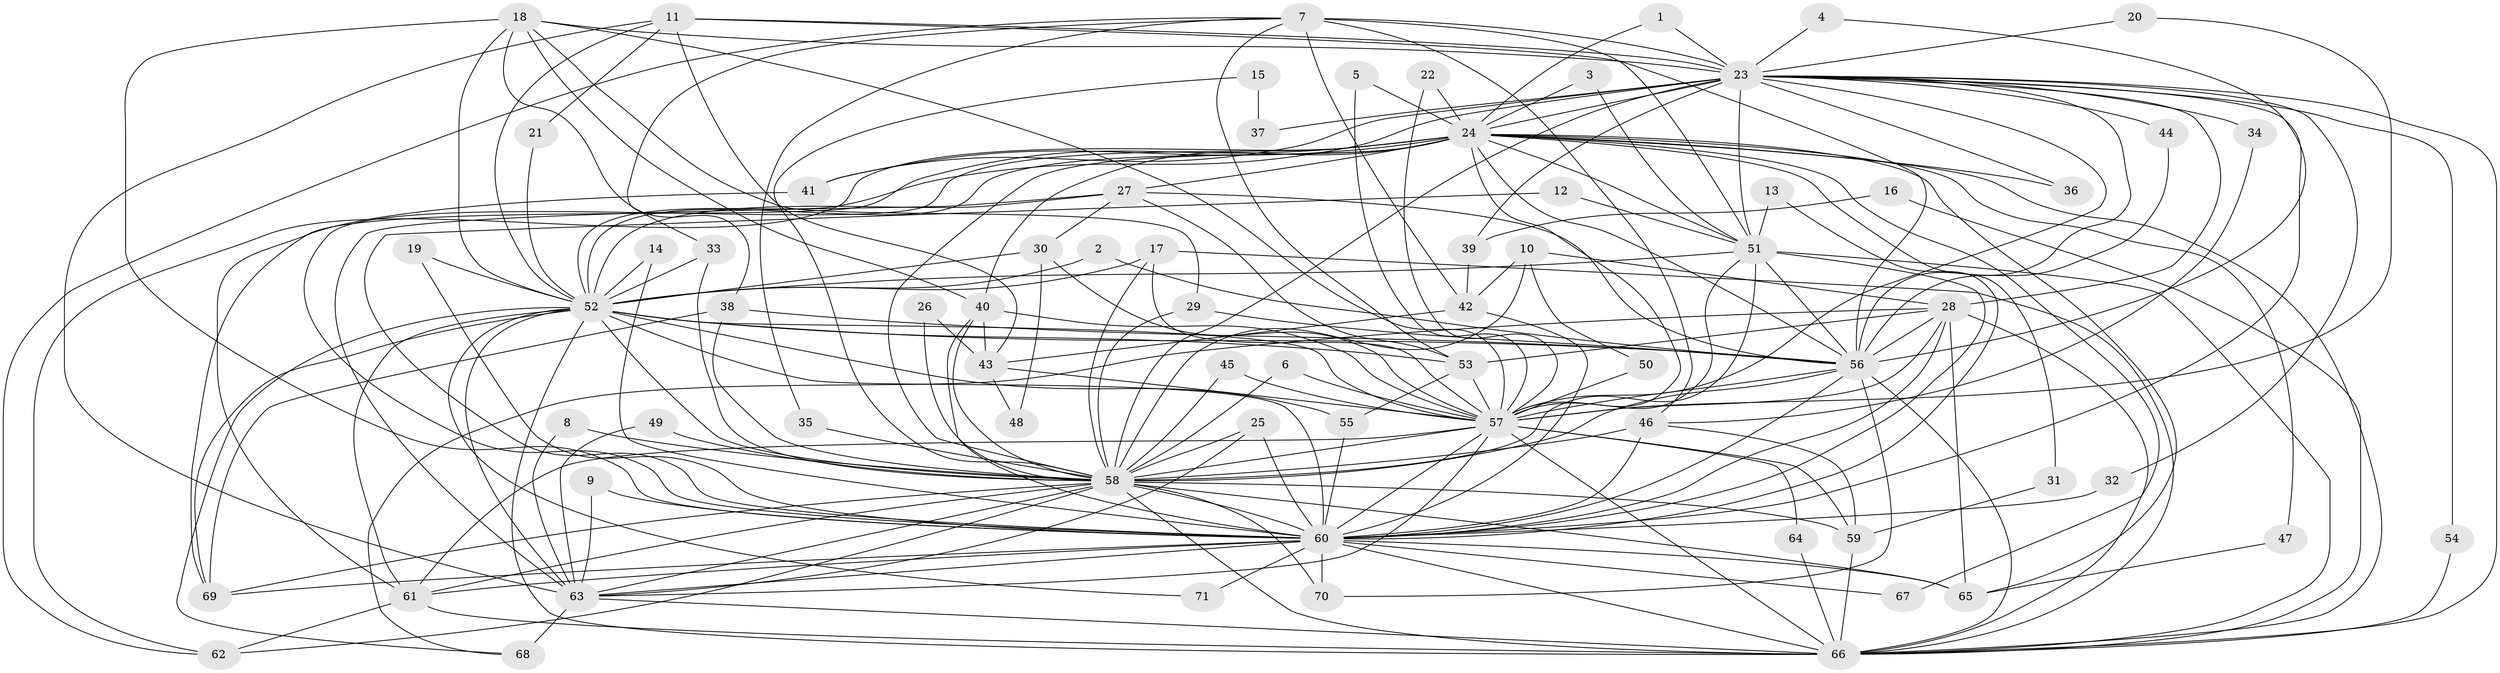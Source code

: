 // original degree distribution, {26: 0.014084507042253521, 29: 0.007042253521126761, 24: 0.007042253521126761, 27: 0.007042253521126761, 14: 0.007042253521126761, 20: 0.007042253521126761, 19: 0.007042253521126761, 23: 0.007042253521126761, 32: 0.007042253521126761, 8: 0.007042253521126761, 7: 0.02112676056338028, 3: 0.18309859154929578, 4: 0.11267605633802817, 2: 0.5492957746478874, 6: 0.04225352112676056, 10: 0.007042253521126761, 5: 0.007042253521126761}
// Generated by graph-tools (version 1.1) at 2025/49/03/09/25 03:49:42]
// undirected, 71 vertices, 204 edges
graph export_dot {
graph [start="1"]
  node [color=gray90,style=filled];
  1;
  2;
  3;
  4;
  5;
  6;
  7;
  8;
  9;
  10;
  11;
  12;
  13;
  14;
  15;
  16;
  17;
  18;
  19;
  20;
  21;
  22;
  23;
  24;
  25;
  26;
  27;
  28;
  29;
  30;
  31;
  32;
  33;
  34;
  35;
  36;
  37;
  38;
  39;
  40;
  41;
  42;
  43;
  44;
  45;
  46;
  47;
  48;
  49;
  50;
  51;
  52;
  53;
  54;
  55;
  56;
  57;
  58;
  59;
  60;
  61;
  62;
  63;
  64;
  65;
  66;
  67;
  68;
  69;
  70;
  71;
  1 -- 23 [weight=1.0];
  1 -- 24 [weight=1.0];
  2 -- 52 [weight=1.0];
  2 -- 56 [weight=1.0];
  3 -- 24 [weight=1.0];
  3 -- 51 [weight=1.0];
  4 -- 23 [weight=1.0];
  4 -- 56 [weight=1.0];
  5 -- 24 [weight=1.0];
  5 -- 57 [weight=1.0];
  6 -- 57 [weight=1.0];
  6 -- 58 [weight=1.0];
  7 -- 23 [weight=2.0];
  7 -- 33 [weight=1.0];
  7 -- 35 [weight=1.0];
  7 -- 42 [weight=1.0];
  7 -- 46 [weight=1.0];
  7 -- 51 [weight=1.0];
  7 -- 53 [weight=1.0];
  7 -- 62 [weight=1.0];
  8 -- 58 [weight=1.0];
  8 -- 63 [weight=1.0];
  9 -- 60 [weight=1.0];
  9 -- 63 [weight=1.0];
  10 -- 28 [weight=1.0];
  10 -- 42 [weight=1.0];
  10 -- 50 [weight=1.0];
  10 -- 58 [weight=1.0];
  11 -- 21 [weight=1.0];
  11 -- 23 [weight=1.0];
  11 -- 43 [weight=1.0];
  11 -- 52 [weight=2.0];
  11 -- 56 [weight=1.0];
  11 -- 63 [weight=1.0];
  12 -- 51 [weight=1.0];
  12 -- 60 [weight=1.0];
  13 -- 51 [weight=1.0];
  13 -- 60 [weight=1.0];
  14 -- 52 [weight=1.0];
  14 -- 60 [weight=1.0];
  15 -- 37 [weight=1.0];
  15 -- 58 [weight=1.0];
  16 -- 39 [weight=1.0];
  16 -- 66 [weight=1.0];
  17 -- 52 [weight=1.0];
  17 -- 57 [weight=1.0];
  17 -- 58 [weight=1.0];
  17 -- 66 [weight=1.0];
  18 -- 23 [weight=1.0];
  18 -- 29 [weight=1.0];
  18 -- 38 [weight=1.0];
  18 -- 40 [weight=1.0];
  18 -- 52 [weight=1.0];
  18 -- 57 [weight=1.0];
  18 -- 60 [weight=1.0];
  19 -- 52 [weight=1.0];
  19 -- 60 [weight=1.0];
  20 -- 23 [weight=1.0];
  20 -- 57 [weight=1.0];
  21 -- 52 [weight=1.0];
  22 -- 24 [weight=1.0];
  22 -- 57 [weight=1.0];
  23 -- 24 [weight=2.0];
  23 -- 28 [weight=1.0];
  23 -- 32 [weight=1.0];
  23 -- 34 [weight=1.0];
  23 -- 36 [weight=1.0];
  23 -- 37 [weight=2.0];
  23 -- 39 [weight=1.0];
  23 -- 41 [weight=1.0];
  23 -- 44 [weight=1.0];
  23 -- 51 [weight=1.0];
  23 -- 52 [weight=1.0];
  23 -- 54 [weight=1.0];
  23 -- 56 [weight=2.0];
  23 -- 57 [weight=1.0];
  23 -- 58 [weight=2.0];
  23 -- 60 [weight=2.0];
  23 -- 66 [weight=1.0];
  24 -- 27 [weight=1.0];
  24 -- 31 [weight=1.0];
  24 -- 36 [weight=1.0];
  24 -- 40 [weight=1.0];
  24 -- 41 [weight=1.0];
  24 -- 47 [weight=1.0];
  24 -- 51 [weight=1.0];
  24 -- 52 [weight=1.0];
  24 -- 56 [weight=3.0];
  24 -- 57 [weight=1.0];
  24 -- 58 [weight=3.0];
  24 -- 60 [weight=1.0];
  24 -- 62 [weight=1.0];
  24 -- 65 [weight=1.0];
  24 -- 66 [weight=1.0];
  24 -- 67 [weight=1.0];
  24 -- 69 [weight=1.0];
  25 -- 58 [weight=1.0];
  25 -- 60 [weight=1.0];
  25 -- 63 [weight=1.0];
  26 -- 43 [weight=1.0];
  26 -- 58 [weight=1.0];
  27 -- 30 [weight=1.0];
  27 -- 52 [weight=1.0];
  27 -- 53 [weight=1.0];
  27 -- 56 [weight=1.0];
  27 -- 63 [weight=1.0];
  28 -- 53 [weight=1.0];
  28 -- 56 [weight=1.0];
  28 -- 57 [weight=1.0];
  28 -- 60 [weight=1.0];
  28 -- 65 [weight=1.0];
  28 -- 66 [weight=1.0];
  28 -- 68 [weight=1.0];
  29 -- 56 [weight=1.0];
  29 -- 58 [weight=1.0];
  30 -- 48 [weight=1.0];
  30 -- 52 [weight=1.0];
  30 -- 57 [weight=1.0];
  31 -- 59 [weight=1.0];
  32 -- 60 [weight=1.0];
  33 -- 52 [weight=1.0];
  33 -- 58 [weight=1.0];
  34 -- 46 [weight=1.0];
  35 -- 58 [weight=2.0];
  38 -- 56 [weight=1.0];
  38 -- 58 [weight=1.0];
  38 -- 69 [weight=1.0];
  39 -- 42 [weight=1.0];
  40 -- 43 [weight=1.0];
  40 -- 57 [weight=1.0];
  40 -- 58 [weight=1.0];
  40 -- 60 [weight=1.0];
  41 -- 61 [weight=1.0];
  42 -- 43 [weight=1.0];
  42 -- 60 [weight=2.0];
  43 -- 48 [weight=1.0];
  43 -- 57 [weight=1.0];
  44 -- 56 [weight=1.0];
  45 -- 57 [weight=1.0];
  45 -- 58 [weight=1.0];
  46 -- 58 [weight=1.0];
  46 -- 59 [weight=1.0];
  46 -- 60 [weight=1.0];
  47 -- 65 [weight=1.0];
  49 -- 58 [weight=1.0];
  49 -- 63 [weight=1.0];
  50 -- 57 [weight=1.0];
  51 -- 52 [weight=1.0];
  51 -- 56 [weight=1.0];
  51 -- 57 [weight=1.0];
  51 -- 58 [weight=2.0];
  51 -- 60 [weight=2.0];
  51 -- 66 [weight=1.0];
  52 -- 53 [weight=1.0];
  52 -- 55 [weight=1.0];
  52 -- 56 [weight=1.0];
  52 -- 57 [weight=1.0];
  52 -- 58 [weight=2.0];
  52 -- 60 [weight=3.0];
  52 -- 61 [weight=1.0];
  52 -- 63 [weight=1.0];
  52 -- 66 [weight=1.0];
  52 -- 68 [weight=1.0];
  52 -- 69 [weight=1.0];
  52 -- 71 [weight=1.0];
  53 -- 55 [weight=1.0];
  53 -- 57 [weight=1.0];
  54 -- 66 [weight=1.0];
  55 -- 60 [weight=1.0];
  56 -- 57 [weight=1.0];
  56 -- 58 [weight=2.0];
  56 -- 60 [weight=1.0];
  56 -- 66 [weight=1.0];
  56 -- 70 [weight=1.0];
  57 -- 58 [weight=2.0];
  57 -- 59 [weight=1.0];
  57 -- 60 [weight=1.0];
  57 -- 61 [weight=1.0];
  57 -- 63 [weight=1.0];
  57 -- 64 [weight=1.0];
  57 -- 66 [weight=1.0];
  58 -- 59 [weight=1.0];
  58 -- 60 [weight=2.0];
  58 -- 61 [weight=1.0];
  58 -- 62 [weight=1.0];
  58 -- 63 [weight=1.0];
  58 -- 65 [weight=1.0];
  58 -- 66 [weight=3.0];
  58 -- 69 [weight=1.0];
  58 -- 70 [weight=1.0];
  59 -- 66 [weight=1.0];
  60 -- 61 [weight=1.0];
  60 -- 63 [weight=1.0];
  60 -- 65 [weight=1.0];
  60 -- 66 [weight=1.0];
  60 -- 67 [weight=1.0];
  60 -- 69 [weight=1.0];
  60 -- 70 [weight=2.0];
  60 -- 71 [weight=1.0];
  61 -- 62 [weight=1.0];
  61 -- 66 [weight=1.0];
  63 -- 66 [weight=1.0];
  63 -- 68 [weight=2.0];
  64 -- 66 [weight=1.0];
}
